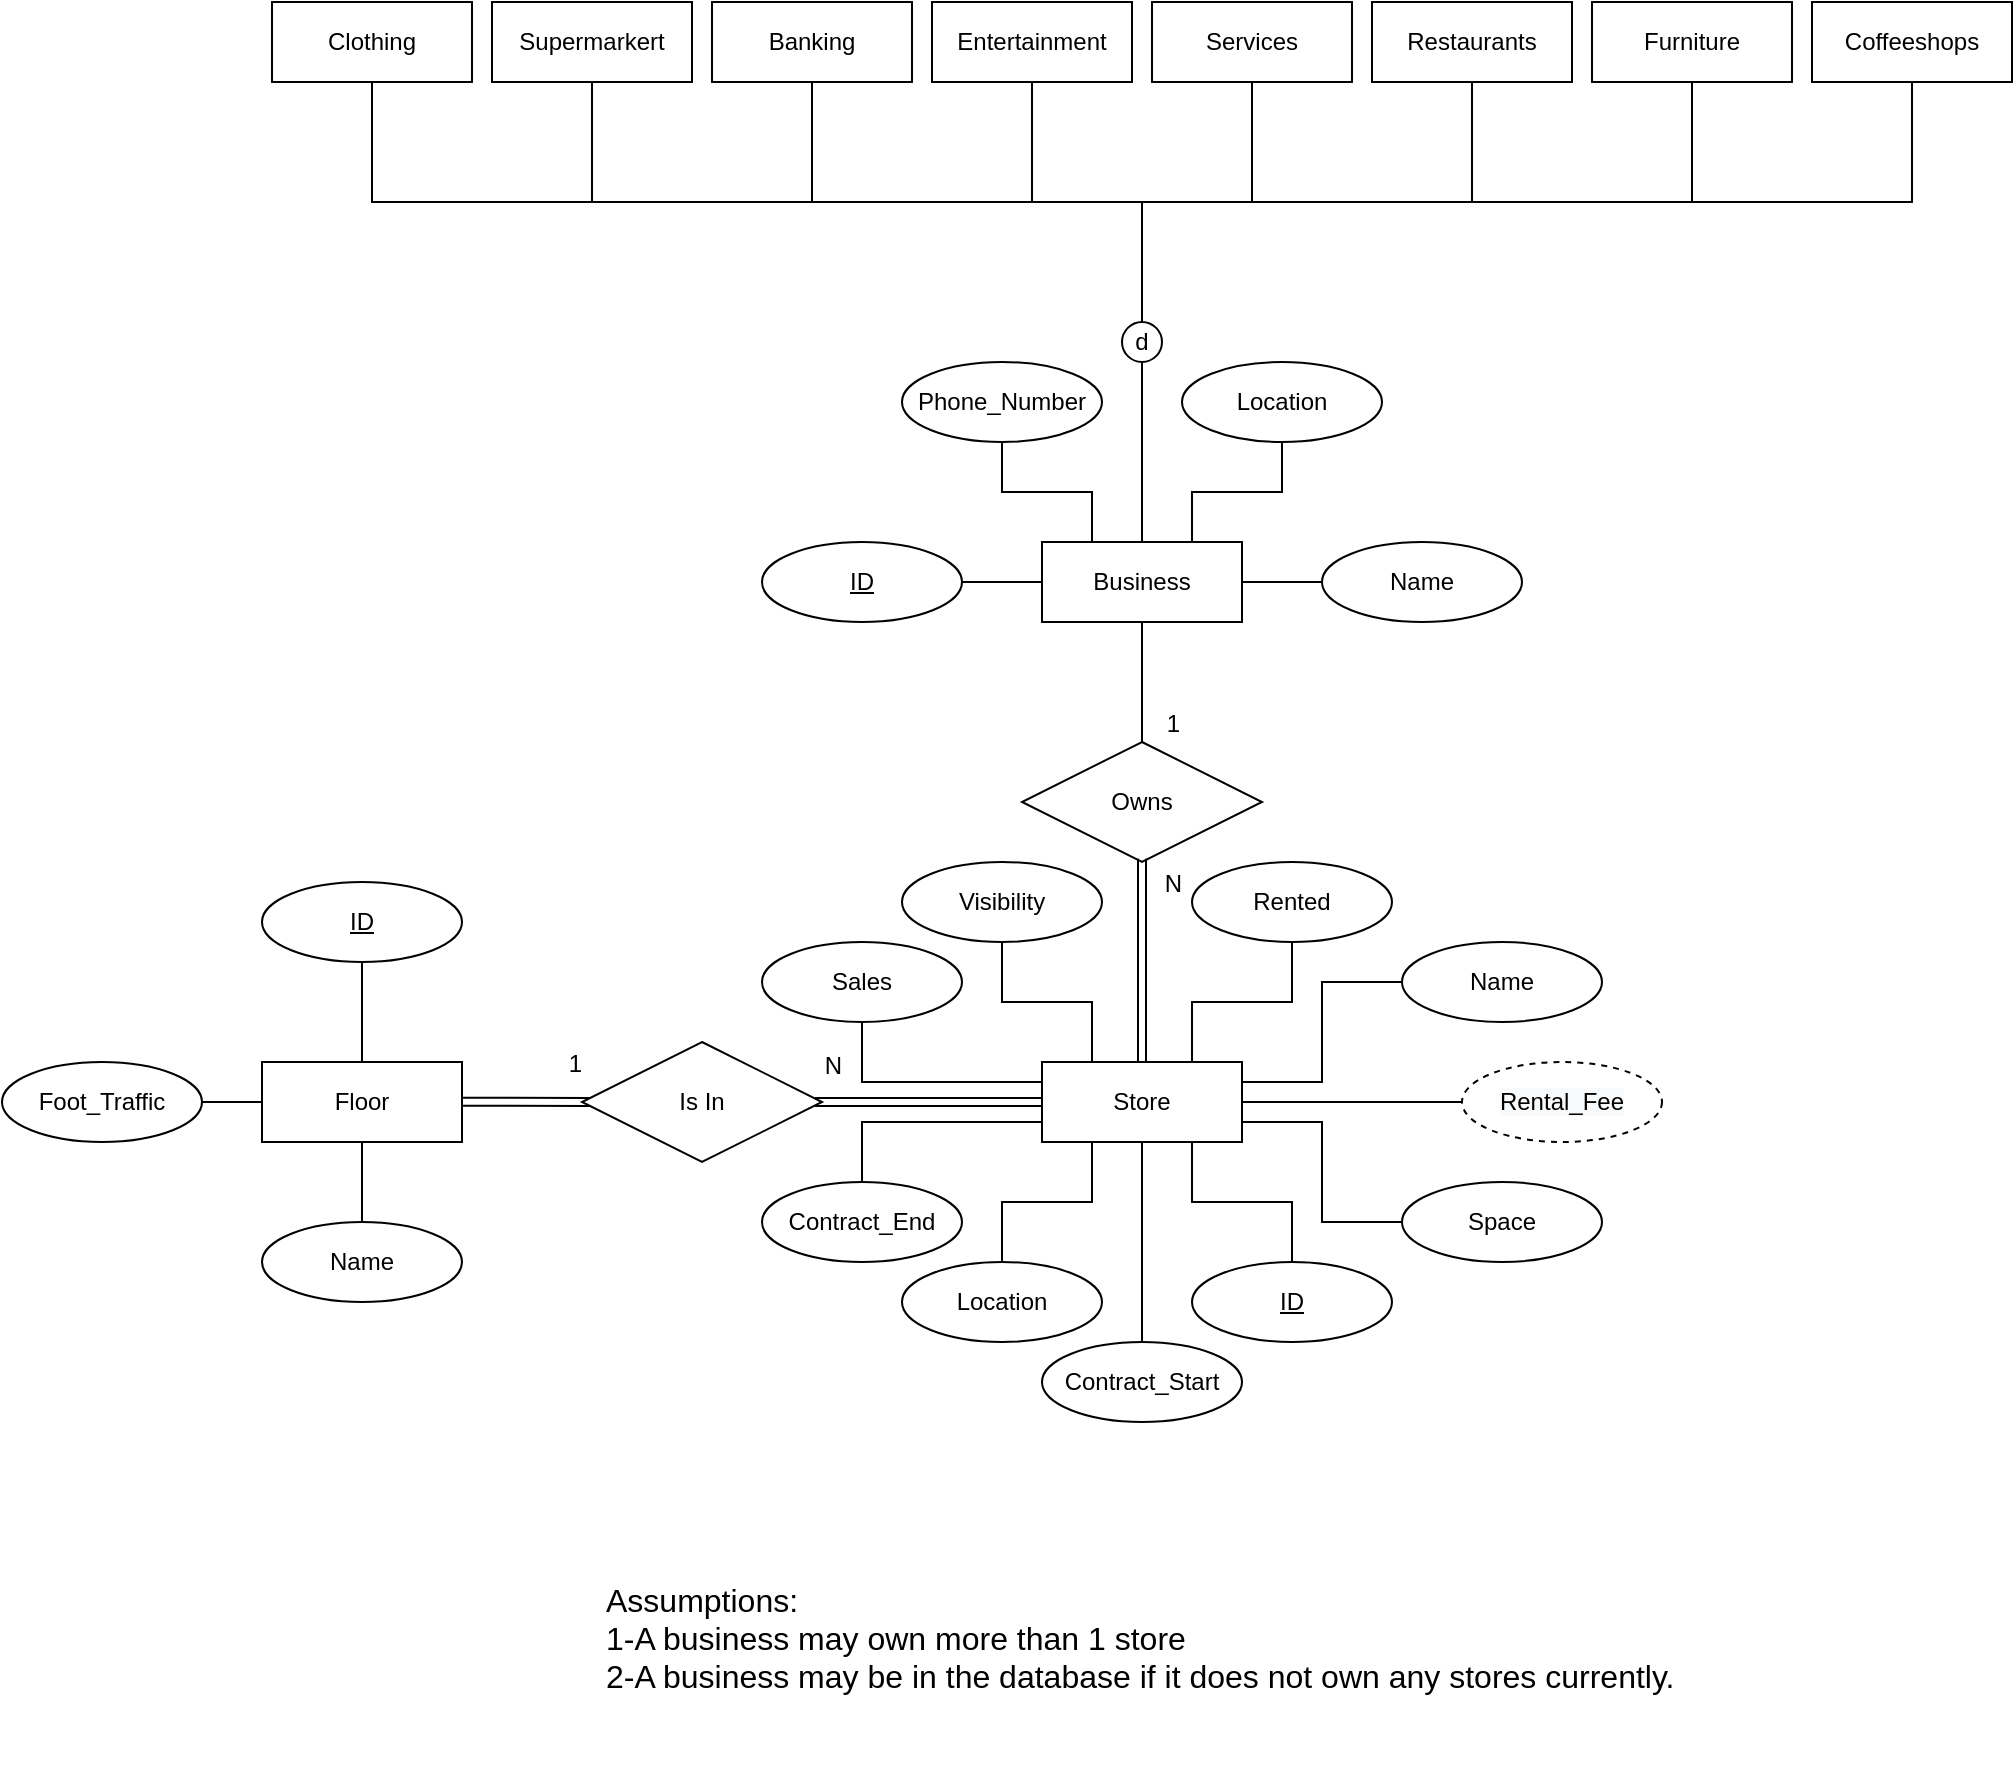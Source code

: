 <mxfile version="14.1.3" type="device"><diagram id="y8H6onksRWN9qf2k9z0q" name="Page-1"><mxGraphModel dx="1822" dy="1143" grid="0" gridSize="10" guides="1" tooltips="1" connect="1" arrows="1" fold="1" page="0" pageScale="1" pageWidth="850" pageHeight="1100" math="0" shadow="0"><root><mxCell id="0"/><mxCell id="1" parent="0"/><mxCell id="kb0mfcb_rlxdnUQSdh4f-1" value="Floor" style="whiteSpace=wrap;html=1;align=center;" parent="1" vertex="1"><mxGeometry x="-90" y="240" width="100" height="40" as="geometry"/></mxCell><mxCell id="kb0mfcb_rlxdnUQSdh4f-5" style="edgeStyle=orthogonalEdgeStyle;rounded=0;orthogonalLoop=1;jettySize=auto;html=1;exitX=1;exitY=0.5;exitDx=0;exitDy=0;entryX=0;entryY=0.5;entryDx=0;entryDy=0;endArrow=none;endFill=0;" parent="1" source="kb0mfcb_rlxdnUQSdh4f-2" target="kb0mfcb_rlxdnUQSdh4f-1" edge="1"><mxGeometry relative="1" as="geometry"/></mxCell><mxCell id="kb0mfcb_rlxdnUQSdh4f-2" value="Foot_Traffic" style="ellipse;whiteSpace=wrap;html=1;align=center;" parent="1" vertex="1"><mxGeometry x="-220" y="240" width="100" height="40" as="geometry"/></mxCell><mxCell id="kb0mfcb_rlxdnUQSdh4f-4" style="edgeStyle=orthogonalEdgeStyle;rounded=0;orthogonalLoop=1;jettySize=auto;html=1;exitX=0.5;exitY=1;exitDx=0;exitDy=0;entryX=0.5;entryY=0;entryDx=0;entryDy=0;endArrow=none;endFill=0;" parent="1" source="kb0mfcb_rlxdnUQSdh4f-3" target="kb0mfcb_rlxdnUQSdh4f-1" edge="1"><mxGeometry relative="1" as="geometry"/></mxCell><mxCell id="kb0mfcb_rlxdnUQSdh4f-3" value="ID" style="ellipse;whiteSpace=wrap;html=1;align=center;fontStyle=4;" parent="1" vertex="1"><mxGeometry x="-90" y="150" width="100" height="40" as="geometry"/></mxCell><mxCell id="kb0mfcb_rlxdnUQSdh4f-6" value="Store" style="whiteSpace=wrap;html=1;align=center;" parent="1" vertex="1"><mxGeometry x="300" y="240" width="100" height="40" as="geometry"/></mxCell><mxCell id="kb0mfcb_rlxdnUQSdh4f-27" style="edgeStyle=orthogonalEdgeStyle;rounded=0;orthogonalLoop=1;jettySize=auto;html=1;exitX=0.5;exitY=0;exitDx=0;exitDy=0;entryX=0.75;entryY=1;entryDx=0;entryDy=0;endArrow=none;endFill=0;" parent="1" source="kb0mfcb_rlxdnUQSdh4f-7" target="kb0mfcb_rlxdnUQSdh4f-6" edge="1"><mxGeometry relative="1" as="geometry"/></mxCell><mxCell id="kb0mfcb_rlxdnUQSdh4f-7" value="ID" style="ellipse;whiteSpace=wrap;html=1;align=center;fontStyle=4;" parent="1" vertex="1"><mxGeometry x="375" y="340" width="100" height="40" as="geometry"/></mxCell><mxCell id="kb0mfcb_rlxdnUQSdh4f-22" style="edgeStyle=orthogonalEdgeStyle;rounded=0;orthogonalLoop=1;jettySize=auto;html=1;exitX=0;exitY=0.5;exitDx=0;exitDy=0;entryX=1;entryY=0.25;entryDx=0;entryDy=0;endArrow=none;endFill=0;" parent="1" source="kb0mfcb_rlxdnUQSdh4f-9" target="kb0mfcb_rlxdnUQSdh4f-6" edge="1"><mxGeometry relative="1" as="geometry"/></mxCell><mxCell id="kb0mfcb_rlxdnUQSdh4f-9" value="Name" style="ellipse;whiteSpace=wrap;html=1;align=center;" parent="1" vertex="1"><mxGeometry x="480" y="180" width="100" height="40" as="geometry"/></mxCell><mxCell id="kb0mfcb_rlxdnUQSdh4f-17" style="edgeStyle=orthogonalEdgeStyle;rounded=0;orthogonalLoop=1;jettySize=auto;html=1;exitX=0.5;exitY=1;exitDx=0;exitDy=0;entryX=0.75;entryY=0;entryDx=0;entryDy=0;endArrow=none;endFill=0;" parent="1" source="kb0mfcb_rlxdnUQSdh4f-11" target="kb0mfcb_rlxdnUQSdh4f-6" edge="1"><mxGeometry relative="1" as="geometry"/></mxCell><mxCell id="kb0mfcb_rlxdnUQSdh4f-11" value="Rented" style="ellipse;whiteSpace=wrap;html=1;align=center;" parent="1" vertex="1"><mxGeometry x="375" y="140" width="100" height="40" as="geometry"/></mxCell><mxCell id="kb0mfcb_rlxdnUQSdh4f-15" style="edgeStyle=orthogonalEdgeStyle;rounded=0;orthogonalLoop=1;jettySize=auto;html=1;exitX=0.5;exitY=1;exitDx=0;exitDy=0;entryX=0.25;entryY=0;entryDx=0;entryDy=0;endArrow=none;endFill=0;" parent="1" source="kb0mfcb_rlxdnUQSdh4f-13" target="kb0mfcb_rlxdnUQSdh4f-6" edge="1"><mxGeometry relative="1" as="geometry"/></mxCell><mxCell id="kb0mfcb_rlxdnUQSdh4f-13" value="Visibility" style="ellipse;whiteSpace=wrap;html=1;align=center;" parent="1" vertex="1"><mxGeometry x="230" y="140" width="100" height="40" as="geometry"/></mxCell><mxCell id="kb0mfcb_rlxdnUQSdh4f-23" style="edgeStyle=orthogonalEdgeStyle;rounded=0;orthogonalLoop=1;jettySize=auto;html=1;exitX=0;exitY=0.5;exitDx=0;exitDy=0;entryX=1;entryY=0.75;entryDx=0;entryDy=0;endArrow=none;endFill=0;" parent="1" source="kb0mfcb_rlxdnUQSdh4f-18" target="kb0mfcb_rlxdnUQSdh4f-6" edge="1"><mxGeometry relative="1" as="geometry"/></mxCell><mxCell id="kb0mfcb_rlxdnUQSdh4f-18" value="Space" style="ellipse;whiteSpace=wrap;html=1;align=center;" parent="1" vertex="1"><mxGeometry x="480" y="300" width="100" height="40" as="geometry"/></mxCell><mxCell id="kb0mfcb_rlxdnUQSdh4f-24" value="Is In" style="shape=rhombus;perimeter=rhombusPerimeter;whiteSpace=wrap;html=1;align=center;" parent="1" vertex="1"><mxGeometry x="70" y="230" width="120" height="60" as="geometry"/></mxCell><mxCell id="kb0mfcb_rlxdnUQSdh4f-31" style="edgeStyle=orthogonalEdgeStyle;rounded=0;orthogonalLoop=1;jettySize=auto;html=1;exitX=0.5;exitY=0;exitDx=0;exitDy=0;entryX=0.25;entryY=1;entryDx=0;entryDy=0;endArrow=none;endFill=0;" parent="1" source="kb0mfcb_rlxdnUQSdh4f-30" target="kb0mfcb_rlxdnUQSdh4f-6" edge="1"><mxGeometry relative="1" as="geometry"/></mxCell><mxCell id="kb0mfcb_rlxdnUQSdh4f-30" value="Location" style="ellipse;whiteSpace=wrap;html=1;align=center;" parent="1" vertex="1"><mxGeometry x="230" y="340" width="100" height="40" as="geometry"/></mxCell><mxCell id="kb0mfcb_rlxdnUQSdh4f-37" style="edgeStyle=orthogonalEdgeStyle;rounded=0;orthogonalLoop=1;jettySize=auto;html=1;exitX=0.5;exitY=0;exitDx=0;exitDy=0;entryX=0.5;entryY=1;entryDx=0;entryDy=0;endArrow=none;endFill=0;" parent="1" source="kb0mfcb_rlxdnUQSdh4f-36" target="kb0mfcb_rlxdnUQSdh4f-1" edge="1"><mxGeometry relative="1" as="geometry"/></mxCell><mxCell id="kb0mfcb_rlxdnUQSdh4f-36" value="Name" style="ellipse;whiteSpace=wrap;html=1;align=center;" parent="1" vertex="1"><mxGeometry x="-90" y="320" width="100" height="40" as="geometry"/></mxCell><mxCell id="kb0mfcb_rlxdnUQSdh4f-39" style="edgeStyle=orthogonalEdgeStyle;rounded=0;orthogonalLoop=1;jettySize=auto;html=1;exitX=0;exitY=0.5;exitDx=0;exitDy=0;entryX=1;entryY=0.5;entryDx=0;entryDy=0;endArrow=none;endFill=0;" parent="1" source="uVp0VO4hL7IT2k8MOanH-1" target="kb0mfcb_rlxdnUQSdh4f-6" edge="1"><mxGeometry relative="1" as="geometry"><mxPoint x="500" y="260" as="sourcePoint"/></mxGeometry></mxCell><mxCell id="uVp0VO4hL7IT2k8MOanH-20" style="edgeStyle=orthogonalEdgeStyle;rounded=0;orthogonalLoop=1;jettySize=auto;html=1;exitX=0.5;exitY=0;exitDx=0;exitDy=0;entryX=0.5;entryY=1;entryDx=0;entryDy=0;endArrow=none;endFill=0;" parent="1" source="kb0mfcb_rlxdnUQSdh4f-40" target="uVp0VO4hL7IT2k8MOanH-2" edge="1"><mxGeometry relative="1" as="geometry"/></mxCell><mxCell id="kb0mfcb_rlxdnUQSdh4f-40" value="Business" style="whiteSpace=wrap;html=1;align=center;" parent="1" vertex="1"><mxGeometry x="300" y="-20" width="100" height="40" as="geometry"/></mxCell><mxCell id="kb0mfcb_rlxdnUQSdh4f-42" value="" style="edgeStyle=orthogonalEdgeStyle;rounded=0;orthogonalLoop=1;jettySize=auto;html=1;endArrow=none;endFill=0;" parent="1" source="kb0mfcb_rlxdnUQSdh4f-41" target="kb0mfcb_rlxdnUQSdh4f-40" edge="1"><mxGeometry relative="1" as="geometry"/></mxCell><mxCell id="kb0mfcb_rlxdnUQSdh4f-41" value="Owns" style="shape=rhombus;perimeter=rhombusPerimeter;whiteSpace=wrap;html=1;align=center;" parent="1" vertex="1"><mxGeometry x="290" y="80" width="120" height="60" as="geometry"/></mxCell><mxCell id="kb0mfcb_rlxdnUQSdh4f-45" style="edgeStyle=orthogonalEdgeStyle;rounded=0;orthogonalLoop=1;jettySize=auto;html=1;exitX=0;exitY=0.5;exitDx=0;exitDy=0;entryX=1;entryY=0.5;entryDx=0;entryDy=0;endArrow=none;endFill=0;" parent="1" source="kb0mfcb_rlxdnUQSdh4f-44" target="kb0mfcb_rlxdnUQSdh4f-40" edge="1"><mxGeometry relative="1" as="geometry"/></mxCell><mxCell id="kb0mfcb_rlxdnUQSdh4f-44" value="Name" style="ellipse;whiteSpace=wrap;html=1;align=center;" parent="1" vertex="1"><mxGeometry x="440" y="-20" width="100" height="40" as="geometry"/></mxCell><mxCell id="kb0mfcb_rlxdnUQSdh4f-47" style="edgeStyle=orthogonalEdgeStyle;rounded=0;orthogonalLoop=1;jettySize=auto;html=1;exitX=1;exitY=0.5;exitDx=0;exitDy=0;entryX=0;entryY=0.5;entryDx=0;entryDy=0;endArrow=none;endFill=0;" parent="1" source="kb0mfcb_rlxdnUQSdh4f-46" target="kb0mfcb_rlxdnUQSdh4f-40" edge="1"><mxGeometry relative="1" as="geometry"/></mxCell><mxCell id="kb0mfcb_rlxdnUQSdh4f-46" value="ID" style="ellipse;whiteSpace=wrap;html=1;align=center;fontStyle=4;" parent="1" vertex="1"><mxGeometry x="160" y="-20" width="100" height="40" as="geometry"/></mxCell><mxCell id="kb0mfcb_rlxdnUQSdh4f-49" style="edgeStyle=orthogonalEdgeStyle;rounded=0;orthogonalLoop=1;jettySize=auto;html=1;exitX=0.5;exitY=0;exitDx=0;exitDy=0;entryX=0.5;entryY=1;entryDx=0;entryDy=0;endArrow=none;endFill=0;" parent="1" source="kb0mfcb_rlxdnUQSdh4f-48" target="kb0mfcb_rlxdnUQSdh4f-6" edge="1"><mxGeometry relative="1" as="geometry"/></mxCell><mxCell id="kb0mfcb_rlxdnUQSdh4f-48" value="Contract_Start" style="ellipse;whiteSpace=wrap;html=1;align=center;" parent="1" vertex="1"><mxGeometry x="300" y="380" width="100" height="40" as="geometry"/></mxCell><mxCell id="kb0mfcb_rlxdnUQSdh4f-54" style="edgeStyle=orthogonalEdgeStyle;rounded=0;orthogonalLoop=1;jettySize=auto;html=1;exitX=0.5;exitY=1;exitDx=0;exitDy=0;entryX=0;entryY=0.25;entryDx=0;entryDy=0;endArrow=none;endFill=0;" parent="1" source="kb0mfcb_rlxdnUQSdh4f-53" target="kb0mfcb_rlxdnUQSdh4f-6" edge="1"><mxGeometry relative="1" as="geometry"/></mxCell><mxCell id="kb0mfcb_rlxdnUQSdh4f-53" value="Sales" style="ellipse;whiteSpace=wrap;html=1;align=center;" parent="1" vertex="1"><mxGeometry x="160" y="180" width="100" height="40" as="geometry"/></mxCell><mxCell id="kb0mfcb_rlxdnUQSdh4f-56" style="edgeStyle=orthogonalEdgeStyle;rounded=0;orthogonalLoop=1;jettySize=auto;html=1;exitX=0.5;exitY=0;exitDx=0;exitDy=0;entryX=0;entryY=0.75;entryDx=0;entryDy=0;endArrow=none;endFill=0;" parent="1" source="kb0mfcb_rlxdnUQSdh4f-55" target="kb0mfcb_rlxdnUQSdh4f-6" edge="1"><mxGeometry relative="1" as="geometry"/></mxCell><mxCell id="kb0mfcb_rlxdnUQSdh4f-55" value="Contract_End" style="ellipse;whiteSpace=wrap;html=1;align=center;" parent="1" vertex="1"><mxGeometry x="160" y="300" width="100" height="40" as="geometry"/></mxCell><mxCell id="kb0mfcb_rlxdnUQSdh4f-61" style="edgeStyle=orthogonalEdgeStyle;rounded=0;orthogonalLoop=1;jettySize=auto;html=1;exitX=0.5;exitY=1;exitDx=0;exitDy=0;entryX=0.25;entryY=0;entryDx=0;entryDy=0;endArrow=none;endFill=0;" parent="1" source="kb0mfcb_rlxdnUQSdh4f-57" target="kb0mfcb_rlxdnUQSdh4f-40" edge="1"><mxGeometry relative="1" as="geometry"/></mxCell><mxCell id="kb0mfcb_rlxdnUQSdh4f-57" value="Phone_Number" style="ellipse;whiteSpace=wrap;html=1;align=center;" parent="1" vertex="1"><mxGeometry x="230" y="-110" width="100" height="40" as="geometry"/></mxCell><mxCell id="kb0mfcb_rlxdnUQSdh4f-60" style="edgeStyle=orthogonalEdgeStyle;rounded=0;orthogonalLoop=1;jettySize=auto;html=1;exitX=0.5;exitY=1;exitDx=0;exitDy=0;entryX=0.75;entryY=0;entryDx=0;entryDy=0;endArrow=none;endFill=0;" parent="1" source="kb0mfcb_rlxdnUQSdh4f-58" target="kb0mfcb_rlxdnUQSdh4f-40" edge="1"><mxGeometry relative="1" as="geometry"/></mxCell><mxCell id="kb0mfcb_rlxdnUQSdh4f-58" value="Location" style="ellipse;whiteSpace=wrap;html=1;align=center;" parent="1" vertex="1"><mxGeometry x="370" y="-110" width="100" height="40" as="geometry"/></mxCell><mxCell id="uVp0VO4hL7IT2k8MOanH-1" value="&#10;&#10;&lt;span style=&quot;color: rgb(0, 0, 0); font-family: helvetica; font-size: 12px; font-style: normal; font-weight: 400; letter-spacing: normal; text-align: center; text-indent: 0px; text-transform: none; word-spacing: 0px; background-color: rgb(248, 249, 250); display: inline; float: none;&quot;&gt;Rental_Fee&lt;/span&gt;&#10;&#10;" style="ellipse;whiteSpace=wrap;html=1;align=center;dashed=1;" parent="1" vertex="1"><mxGeometry x="510" y="240" width="100" height="40" as="geometry"/></mxCell><mxCell id="uVp0VO4hL7IT2k8MOanH-21" style="edgeStyle=orthogonalEdgeStyle;rounded=0;orthogonalLoop=1;jettySize=auto;html=1;exitX=0.5;exitY=0;exitDx=0;exitDy=0;entryX=0.5;entryY=1;entryDx=0;entryDy=0;endArrow=none;endFill=0;" parent="1" source="uVp0VO4hL7IT2k8MOanH-2" target="uVp0VO4hL7IT2k8MOanH-15" edge="1"><mxGeometry relative="1" as="geometry"/></mxCell><mxCell id="uVp0VO4hL7IT2k8MOanH-22" style="edgeStyle=orthogonalEdgeStyle;rounded=0;orthogonalLoop=1;jettySize=auto;html=1;exitX=0.5;exitY=0;exitDx=0;exitDy=0;entryX=0.5;entryY=1;entryDx=0;entryDy=0;endArrow=none;endFill=0;" parent="1" source="uVp0VO4hL7IT2k8MOanH-2" target="uVp0VO4hL7IT2k8MOanH-14" edge="1"><mxGeometry relative="1" as="geometry"/></mxCell><mxCell id="uVp0VO4hL7IT2k8MOanH-23" style="edgeStyle=orthogonalEdgeStyle;rounded=0;orthogonalLoop=1;jettySize=auto;html=1;exitX=0.5;exitY=0;exitDx=0;exitDy=0;entryX=0.5;entryY=1;entryDx=0;entryDy=0;endArrow=none;endFill=0;" parent="1" source="uVp0VO4hL7IT2k8MOanH-2" target="uVp0VO4hL7IT2k8MOanH-16" edge="1"><mxGeometry relative="1" as="geometry"/></mxCell><mxCell id="uVp0VO4hL7IT2k8MOanH-24" style="edgeStyle=orthogonalEdgeStyle;rounded=0;orthogonalLoop=1;jettySize=auto;html=1;exitX=0.5;exitY=0;exitDx=0;exitDy=0;entryX=0.5;entryY=1;entryDx=0;entryDy=0;endArrow=none;endFill=0;" parent="1" source="uVp0VO4hL7IT2k8MOanH-2" target="uVp0VO4hL7IT2k8MOanH-13" edge="1"><mxGeometry relative="1" as="geometry"/></mxCell><mxCell id="uVp0VO4hL7IT2k8MOanH-25" style="edgeStyle=orthogonalEdgeStyle;rounded=0;orthogonalLoop=1;jettySize=auto;html=1;exitX=0.5;exitY=0;exitDx=0;exitDy=0;entryX=0.5;entryY=1;entryDx=0;entryDy=0;endArrow=none;endFill=0;" parent="1" source="uVp0VO4hL7IT2k8MOanH-2" target="uVp0VO4hL7IT2k8MOanH-17" edge="1"><mxGeometry relative="1" as="geometry"/></mxCell><mxCell id="uVp0VO4hL7IT2k8MOanH-26" style="edgeStyle=orthogonalEdgeStyle;rounded=0;orthogonalLoop=1;jettySize=auto;html=1;exitX=0.5;exitY=0;exitDx=0;exitDy=0;entryX=0.5;entryY=1;entryDx=0;entryDy=0;endArrow=none;endFill=0;" parent="1" source="uVp0VO4hL7IT2k8MOanH-2" target="uVp0VO4hL7IT2k8MOanH-4" edge="1"><mxGeometry relative="1" as="geometry"/></mxCell><mxCell id="uVp0VO4hL7IT2k8MOanH-27" style="edgeStyle=orthogonalEdgeStyle;rounded=0;orthogonalLoop=1;jettySize=auto;html=1;exitX=0.5;exitY=0;exitDx=0;exitDy=0;endArrow=none;endFill=0;" parent="1" source="uVp0VO4hL7IT2k8MOanH-2" target="uVp0VO4hL7IT2k8MOanH-19" edge="1"><mxGeometry relative="1" as="geometry"/></mxCell><mxCell id="uVp0VO4hL7IT2k8MOanH-28" style="edgeStyle=orthogonalEdgeStyle;rounded=0;orthogonalLoop=1;jettySize=auto;html=1;exitX=0.5;exitY=0;exitDx=0;exitDy=0;entryX=0.5;entryY=1;entryDx=0;entryDy=0;endArrow=none;endFill=0;" parent="1" source="uVp0VO4hL7IT2k8MOanH-2" target="uVp0VO4hL7IT2k8MOanH-18" edge="1"><mxGeometry relative="1" as="geometry"/></mxCell><mxCell id="uVp0VO4hL7IT2k8MOanH-2" value="d" style="ellipse;whiteSpace=wrap;html=1;aspect=fixed;" parent="1" vertex="1"><mxGeometry x="340" y="-130" width="20" height="20" as="geometry"/></mxCell><mxCell id="uVp0VO4hL7IT2k8MOanH-4" value="Supermarkert" style="whiteSpace=wrap;html=1;align=center;" parent="1" vertex="1"><mxGeometry x="25" y="-290" width="100" height="40" as="geometry"/></mxCell><mxCell id="uVp0VO4hL7IT2k8MOanH-5" value="" style="shape=link;html=1;rounded=0;endArrow=none;endFill=0;exitX=0.971;exitY=0.499;exitDx=0;exitDy=0;exitPerimeter=0;" parent="1" source="kb0mfcb_rlxdnUQSdh4f-24" edge="1"><mxGeometry relative="1" as="geometry"><mxPoint x="190" y="259.58" as="sourcePoint"/><mxPoint x="300" y="260" as="targetPoint"/></mxGeometry></mxCell><mxCell id="uVp0VO4hL7IT2k8MOanH-6" value="N" style="resizable=0;html=1;align=right;verticalAlign=bottom;" parent="uVp0VO4hL7IT2k8MOanH-5" connectable="0" vertex="1"><mxGeometry x="1" relative="1" as="geometry"><mxPoint x="-100" y="-10" as="offset"/></mxGeometry></mxCell><mxCell id="uVp0VO4hL7IT2k8MOanH-7" value="" style="shape=link;html=1;rounded=0;endArrow=none;endFill=0;exitX=0.971;exitY=0.499;exitDx=0;exitDy=0;exitPerimeter=0;" parent="1" edge="1"><mxGeometry relative="1" as="geometry"><mxPoint x="10.0" y="259.83" as="sourcePoint"/><mxPoint x="74" y="260" as="targetPoint"/></mxGeometry></mxCell><mxCell id="uVp0VO4hL7IT2k8MOanH-8" value="1" style="resizable=0;html=1;align=right;verticalAlign=bottom;" parent="uVp0VO4hL7IT2k8MOanH-7" connectable="0" vertex="1"><mxGeometry x="1" relative="1" as="geometry"><mxPoint x="-3.81" y="-10" as="offset"/></mxGeometry></mxCell><mxCell id="uVp0VO4hL7IT2k8MOanH-9" value="" style="shape=link;html=1;rounded=0;endArrow=none;endFill=0;exitX=0.5;exitY=0.973;exitDx=0;exitDy=0;entryX=0.5;entryY=0;entryDx=0;entryDy=0;exitPerimeter=0;" parent="1" source="kb0mfcb_rlxdnUQSdh4f-41" target="kb0mfcb_rlxdnUQSdh4f-6" edge="1"><mxGeometry relative="1" as="geometry"><mxPoint x="350.0" y="150.0" as="sourcePoint"/><mxPoint x="463.48" y="150.06" as="targetPoint"/></mxGeometry></mxCell><mxCell id="uVp0VO4hL7IT2k8MOanH-10" value="N" style="resizable=0;html=1;align=right;verticalAlign=bottom;" parent="uVp0VO4hL7IT2k8MOanH-9" connectable="0" vertex="1"><mxGeometry x="1" relative="1" as="geometry"><mxPoint x="20" y="-80" as="offset"/></mxGeometry></mxCell><mxCell id="uVp0VO4hL7IT2k8MOanH-11" value="1" style="resizable=0;html=1;align=right;verticalAlign=bottom;" parent="1" connectable="0" vertex="1"><mxGeometry x="369.999" y="79.999" as="geometry"/></mxCell><mxCell id="uVp0VO4hL7IT2k8MOanH-12" value="&lt;font style=&quot;font-size: 16px&quot;&gt;Assumptions:&lt;br&gt;&lt;/font&gt;&lt;div style=&quot;font-size: 16px&quot;&gt;&lt;span&gt;&lt;font style=&quot;font-size: 16px&quot;&gt;1-A business may own more than 1 store&lt;/font&gt;&lt;/span&gt;&lt;/div&gt;&lt;div style=&quot;font-size: 16px&quot;&gt;&lt;span&gt;&lt;font style=&quot;font-size: 16px&quot;&gt;2-A business may be in the database&amp;nbsp;if it does not own any stores currently.&lt;/font&gt;&lt;/span&gt;&lt;/div&gt;&lt;div&gt;&lt;br&gt;&lt;/div&gt;" style="text;html=1;strokeColor=none;fillColor=none;align=left;verticalAlign=middle;whiteSpace=wrap;rounded=0;" parent="1" vertex="1"><mxGeometry x="80" y="470" width="650" height="130" as="geometry"/></mxCell><mxCell id="uVp0VO4hL7IT2k8MOanH-13" value="Banking" style="whiteSpace=wrap;html=1;align=center;" parent="1" vertex="1"><mxGeometry x="135" y="-290" width="100" height="40" as="geometry"/></mxCell><mxCell id="uVp0VO4hL7IT2k8MOanH-14" value="Entertainment" style="whiteSpace=wrap;html=1;align=center;" parent="1" vertex="1"><mxGeometry x="245" y="-290" width="100" height="40" as="geometry"/></mxCell><mxCell id="uVp0VO4hL7IT2k8MOanH-15" value="Services" style="whiteSpace=wrap;html=1;align=center;" parent="1" vertex="1"><mxGeometry x="355" y="-290" width="100" height="40" as="geometry"/></mxCell><mxCell id="uVp0VO4hL7IT2k8MOanH-16" value="Restaurants" style="whiteSpace=wrap;html=1;align=center;" parent="1" vertex="1"><mxGeometry x="465" y="-290" width="100" height="40" as="geometry"/></mxCell><mxCell id="uVp0VO4hL7IT2k8MOanH-17" value="Furniture" style="whiteSpace=wrap;html=1;align=center;" parent="1" vertex="1"><mxGeometry x="575" y="-290" width="100" height="40" as="geometry"/></mxCell><mxCell id="uVp0VO4hL7IT2k8MOanH-18" value="Clothing" style="whiteSpace=wrap;html=1;align=center;" parent="1" vertex="1"><mxGeometry x="-85" y="-290" width="100" height="40" as="geometry"/></mxCell><mxCell id="uVp0VO4hL7IT2k8MOanH-19" value="Coffeeshops" style="whiteSpace=wrap;html=1;align=center;" parent="1" vertex="1"><mxGeometry x="685" y="-290" width="100" height="40" as="geometry"/></mxCell></root></mxGraphModel></diagram></mxfile>